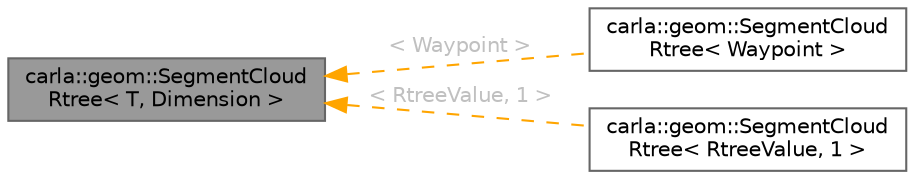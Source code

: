 digraph "carla::geom::SegmentCloudRtree&lt; T, Dimension &gt;"
{
 // INTERACTIVE_SVG=YES
 // LATEX_PDF_SIZE
  bgcolor="transparent";
  edge [fontname=Helvetica,fontsize=10,labelfontname=Helvetica,labelfontsize=10];
  node [fontname=Helvetica,fontsize=10,shape=box,height=0.2,width=0.4];
  rankdir="LR";
  Node1 [id="Node000001",label="carla::geom::SegmentCloud\lRtree\< T, Dimension \>",height=0.2,width=0.4,color="gray40", fillcolor="grey60", style="filled", fontcolor="black",tooltip="Rtree class working with 3D segment clouds."];
  Node1 -> Node2 [id="edge1_Node000001_Node000002",dir="back",color="orange",style="dashed",tooltip=" ",label=" \< Waypoint \>",fontcolor="grey" ];
  Node2 [id="Node000002",label="carla::geom::SegmentCloud\lRtree\< Waypoint \>",height=0.2,width=0.4,color="gray40", fillcolor="white", style="filled",URL="$d0/d6f/classcarla_1_1geom_1_1SegmentCloudRtree.html",tooltip=" "];
  Node1 -> Node3 [id="edge2_Node000001_Node000003",dir="back",color="orange",style="dashed",tooltip=" ",label=" \< RtreeValue, 1 \>",fontcolor="grey" ];
  Node3 [id="Node000003",label="carla::geom::SegmentCloud\lRtree\< RtreeValue, 1 \>",height=0.2,width=0.4,color="gray40", fillcolor="white", style="filled",URL="$d0/d6f/classcarla_1_1geom_1_1SegmentCloudRtree.html",tooltip=" "];
}
